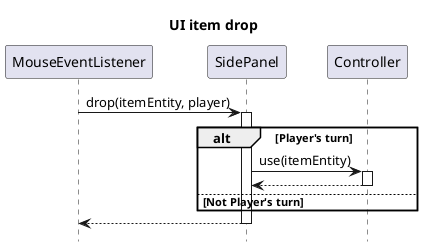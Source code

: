 @startuml
'https://plantuml.com/sequence-diagram

title UI item drop
hide footbox
autoactivate on
participant MouseEventListener
participant SidePanel
participant Controller

MouseEventListener -> SidePanel : drop(itemEntity, player)
    alt Player's turn
    SidePanel -> Controller : use(itemEntity)
    return
    else Not Player's turn
    end
return
@enduml